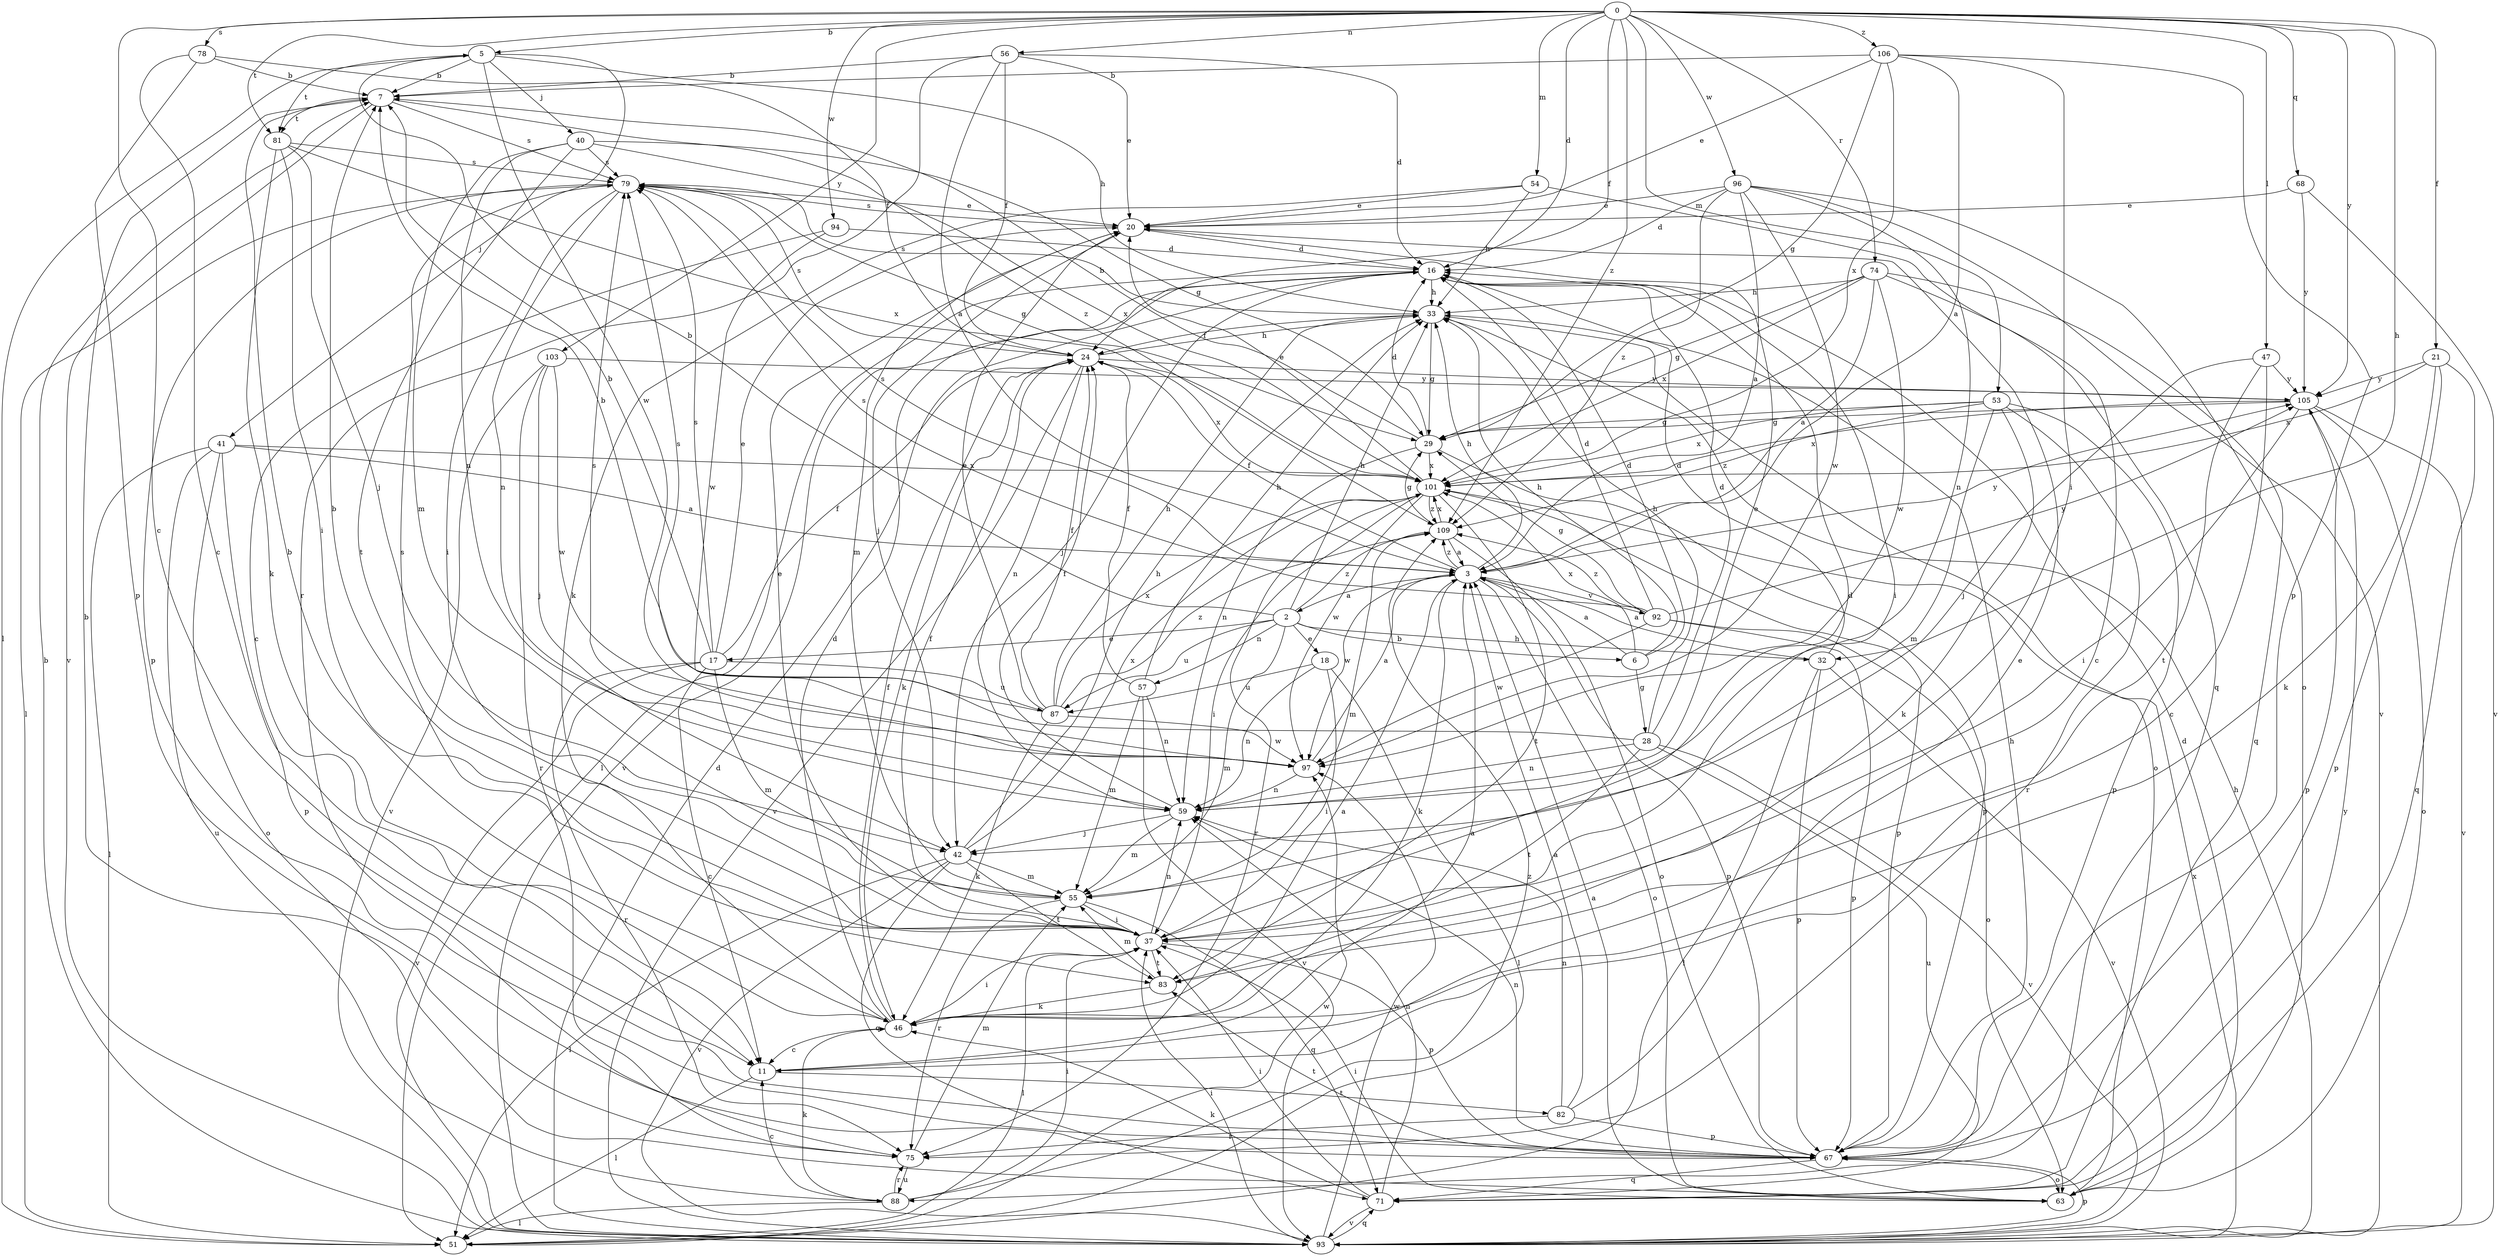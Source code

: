 strict digraph  {
0;
2;
3;
5;
6;
7;
11;
16;
17;
18;
20;
21;
24;
28;
29;
32;
33;
37;
40;
41;
42;
46;
47;
51;
53;
54;
55;
56;
57;
59;
63;
67;
68;
71;
74;
75;
78;
79;
81;
82;
83;
87;
88;
92;
93;
94;
96;
97;
101;
103;
105;
106;
109;
0 -> 5  [label=b];
0 -> 11  [label=c];
0 -> 16  [label=d];
0 -> 21  [label=f];
0 -> 24  [label=f];
0 -> 32  [label=h];
0 -> 47  [label=l];
0 -> 53  [label=m];
0 -> 54  [label=m];
0 -> 56  [label=n];
0 -> 68  [label=q];
0 -> 74  [label=r];
0 -> 78  [label=s];
0 -> 81  [label=t];
0 -> 94  [label=w];
0 -> 96  [label=w];
0 -> 103  [label=y];
0 -> 105  [label=y];
0 -> 106  [label=z];
0 -> 109  [label=z];
2 -> 5  [label=b];
2 -> 6  [label=b];
2 -> 17  [label=e];
2 -> 18  [label=e];
2 -> 32  [label=h];
2 -> 33  [label=h];
2 -> 55  [label=m];
2 -> 57  [label=n];
2 -> 87  [label=u];
2 -> 109  [label=z];
3 -> 2  [label=a];
3 -> 24  [label=f];
3 -> 33  [label=h];
3 -> 46  [label=k];
3 -> 63  [label=o];
3 -> 67  [label=p];
3 -> 79  [label=s];
3 -> 92  [label=v];
3 -> 97  [label=w];
3 -> 105  [label=y];
3 -> 109  [label=z];
5 -> 7  [label=b];
5 -> 33  [label=h];
5 -> 40  [label=j];
5 -> 41  [label=j];
5 -> 51  [label=l];
5 -> 81  [label=t];
5 -> 97  [label=w];
6 -> 3  [label=a];
6 -> 16  [label=d];
6 -> 28  [label=g];
6 -> 33  [label=h];
6 -> 101  [label=x];
7 -> 79  [label=s];
7 -> 81  [label=t];
7 -> 93  [label=v];
7 -> 109  [label=z];
11 -> 3  [label=a];
11 -> 51  [label=l];
11 -> 82  [label=t];
16 -> 33  [label=h];
16 -> 37  [label=i];
16 -> 42  [label=j];
16 -> 51  [label=l];
16 -> 93  [label=v];
17 -> 7  [label=b];
17 -> 11  [label=c];
17 -> 20  [label=e];
17 -> 24  [label=f];
17 -> 55  [label=m];
17 -> 75  [label=r];
17 -> 79  [label=s];
17 -> 87  [label=u];
17 -> 93  [label=v];
18 -> 37  [label=i];
18 -> 51  [label=l];
18 -> 59  [label=n];
18 -> 87  [label=u];
20 -> 16  [label=d];
20 -> 42  [label=j];
20 -> 55  [label=m];
20 -> 79  [label=s];
21 -> 46  [label=k];
21 -> 67  [label=p];
21 -> 71  [label=q];
21 -> 101  [label=x];
21 -> 105  [label=y];
24 -> 33  [label=h];
24 -> 46  [label=k];
24 -> 59  [label=n];
24 -> 79  [label=s];
24 -> 93  [label=v];
24 -> 101  [label=x];
24 -> 105  [label=y];
28 -> 16  [label=d];
28 -> 33  [label=h];
28 -> 59  [label=n];
28 -> 79  [label=s];
28 -> 83  [label=t];
28 -> 88  [label=u];
28 -> 93  [label=v];
29 -> 7  [label=b];
29 -> 16  [label=d];
29 -> 59  [label=n];
29 -> 67  [label=p];
29 -> 101  [label=x];
32 -> 3  [label=a];
32 -> 16  [label=d];
32 -> 51  [label=l];
32 -> 67  [label=p];
32 -> 93  [label=v];
33 -> 24  [label=f];
33 -> 29  [label=g];
33 -> 63  [label=o];
33 -> 79  [label=s];
37 -> 7  [label=b];
37 -> 16  [label=d];
37 -> 20  [label=e];
37 -> 24  [label=f];
37 -> 51  [label=l];
37 -> 59  [label=n];
37 -> 67  [label=p];
37 -> 79  [label=s];
37 -> 83  [label=t];
40 -> 29  [label=g];
40 -> 55  [label=m];
40 -> 59  [label=n];
40 -> 79  [label=s];
40 -> 83  [label=t];
40 -> 101  [label=x];
41 -> 3  [label=a];
41 -> 51  [label=l];
41 -> 63  [label=o];
41 -> 67  [label=p];
41 -> 88  [label=u];
41 -> 101  [label=x];
42 -> 33  [label=h];
42 -> 51  [label=l];
42 -> 55  [label=m];
42 -> 71  [label=q];
42 -> 83  [label=t];
42 -> 93  [label=v];
42 -> 101  [label=x];
46 -> 3  [label=a];
46 -> 7  [label=b];
46 -> 11  [label=c];
46 -> 16  [label=d];
46 -> 24  [label=f];
46 -> 37  [label=i];
47 -> 11  [label=c];
47 -> 42  [label=j];
47 -> 83  [label=t];
47 -> 105  [label=y];
51 -> 97  [label=w];
53 -> 29  [label=g];
53 -> 46  [label=k];
53 -> 55  [label=m];
53 -> 67  [label=p];
53 -> 75  [label=r];
53 -> 101  [label=x];
53 -> 109  [label=z];
54 -> 20  [label=e];
54 -> 33  [label=h];
54 -> 46  [label=k];
54 -> 71  [label=q];
55 -> 37  [label=i];
55 -> 71  [label=q];
55 -> 75  [label=r];
56 -> 3  [label=a];
56 -> 7  [label=b];
56 -> 16  [label=d];
56 -> 20  [label=e];
56 -> 24  [label=f];
56 -> 75  [label=r];
57 -> 24  [label=f];
57 -> 33  [label=h];
57 -> 55  [label=m];
57 -> 59  [label=n];
57 -> 93  [label=v];
59 -> 20  [label=e];
59 -> 24  [label=f];
59 -> 42  [label=j];
59 -> 55  [label=m];
63 -> 3  [label=a];
63 -> 16  [label=d];
63 -> 37  [label=i];
67 -> 33  [label=h];
67 -> 59  [label=n];
67 -> 63  [label=o];
67 -> 71  [label=q];
67 -> 83  [label=t];
68 -> 20  [label=e];
68 -> 93  [label=v];
68 -> 105  [label=y];
71 -> 37  [label=i];
71 -> 46  [label=k];
71 -> 59  [label=n];
71 -> 93  [label=v];
71 -> 105  [label=y];
74 -> 3  [label=a];
74 -> 11  [label=c];
74 -> 29  [label=g];
74 -> 33  [label=h];
74 -> 71  [label=q];
74 -> 97  [label=w];
74 -> 101  [label=x];
75 -> 7  [label=b];
75 -> 55  [label=m];
75 -> 88  [label=u];
78 -> 7  [label=b];
78 -> 11  [label=c];
78 -> 24  [label=f];
78 -> 67  [label=p];
79 -> 20  [label=e];
79 -> 29  [label=g];
79 -> 37  [label=i];
79 -> 51  [label=l];
79 -> 59  [label=n];
79 -> 67  [label=p];
81 -> 37  [label=i];
81 -> 42  [label=j];
81 -> 46  [label=k];
81 -> 79  [label=s];
81 -> 101  [label=x];
82 -> 3  [label=a];
82 -> 20  [label=e];
82 -> 59  [label=n];
82 -> 67  [label=p];
82 -> 75  [label=r];
83 -> 46  [label=k];
83 -> 55  [label=m];
87 -> 7  [label=b];
87 -> 20  [label=e];
87 -> 24  [label=f];
87 -> 33  [label=h];
87 -> 46  [label=k];
87 -> 97  [label=w];
87 -> 101  [label=x];
87 -> 109  [label=z];
88 -> 11  [label=c];
88 -> 37  [label=i];
88 -> 46  [label=k];
88 -> 51  [label=l];
88 -> 75  [label=r];
88 -> 109  [label=z];
92 -> 16  [label=d];
92 -> 29  [label=g];
92 -> 63  [label=o];
92 -> 67  [label=p];
92 -> 79  [label=s];
92 -> 97  [label=w];
92 -> 105  [label=y];
92 -> 109  [label=z];
93 -> 7  [label=b];
93 -> 16  [label=d];
93 -> 33  [label=h];
93 -> 37  [label=i];
93 -> 67  [label=p];
93 -> 71  [label=q];
93 -> 97  [label=w];
93 -> 101  [label=x];
94 -> 11  [label=c];
94 -> 16  [label=d];
94 -> 97  [label=w];
96 -> 3  [label=a];
96 -> 16  [label=d];
96 -> 20  [label=e];
96 -> 59  [label=n];
96 -> 63  [label=o];
96 -> 93  [label=v];
96 -> 97  [label=w];
96 -> 109  [label=z];
97 -> 3  [label=a];
97 -> 59  [label=n];
97 -> 79  [label=s];
101 -> 20  [label=e];
101 -> 37  [label=i];
101 -> 67  [label=p];
101 -> 75  [label=r];
101 -> 83  [label=t];
101 -> 97  [label=w];
101 -> 109  [label=z];
103 -> 42  [label=j];
103 -> 75  [label=r];
103 -> 93  [label=v];
103 -> 97  [label=w];
103 -> 105  [label=y];
105 -> 29  [label=g];
105 -> 37  [label=i];
105 -> 63  [label=o];
105 -> 67  [label=p];
105 -> 93  [label=v];
105 -> 101  [label=x];
106 -> 3  [label=a];
106 -> 7  [label=b];
106 -> 20  [label=e];
106 -> 29  [label=g];
106 -> 37  [label=i];
106 -> 67  [label=p];
106 -> 101  [label=x];
109 -> 3  [label=a];
109 -> 29  [label=g];
109 -> 55  [label=m];
109 -> 63  [label=o];
109 -> 101  [label=x];
}
